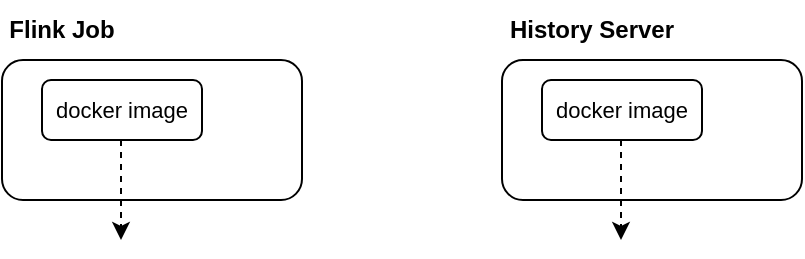<mxfile version="25.0.2">
  <diagram name="第 1 页" id="-FbAia8WSYr06w0ILtUZ">
    <mxGraphModel dx="1834" dy="854" grid="1" gridSize="10" guides="1" tooltips="1" connect="1" arrows="1" fold="1" page="0" pageScale="1" pageWidth="827" pageHeight="1169" math="0" shadow="0">
      <root>
        <mxCell id="0" />
        <mxCell id="1" parent="0" />
        <mxCell id="jBPGGYS9Et9UzBAlIWRX-1" value="" style="rounded=1;whiteSpace=wrap;html=1;" vertex="1" parent="1">
          <mxGeometry x="-10" y="160" width="150" height="70" as="geometry" />
        </mxCell>
        <mxCell id="jBPGGYS9Et9UzBAlIWRX-2" value="" style="rounded=1;whiteSpace=wrap;html=1;" vertex="1" parent="1">
          <mxGeometry x="240" y="160" width="150" height="70" as="geometry" />
        </mxCell>
        <mxCell id="jBPGGYS9Et9UzBAlIWRX-3" value="Flink Job" style="text;html=1;align=center;verticalAlign=middle;whiteSpace=wrap;rounded=0;fontStyle=1" vertex="1" parent="1">
          <mxGeometry x="-10" y="130" width="60" height="30" as="geometry" />
        </mxCell>
        <mxCell id="jBPGGYS9Et9UzBAlIWRX-4" value="History Server" style="text;html=1;align=center;verticalAlign=middle;whiteSpace=wrap;rounded=0;fontStyle=1" vertex="1" parent="1">
          <mxGeometry x="240" y="130" width="90" height="30" as="geometry" />
        </mxCell>
        <mxCell id="jBPGGYS9Et9UzBAlIWRX-5" value="docker image" style="rounded=1;whiteSpace=wrap;html=1;fontSize=11;" vertex="1" parent="1">
          <mxGeometry x="10" y="170" width="80" height="30" as="geometry" />
        </mxCell>
        <mxCell id="jBPGGYS9Et9UzBAlIWRX-6" value="docker image" style="rounded=1;whiteSpace=wrap;html=1;fontSize=11;" vertex="1" parent="1">
          <mxGeometry x="260" y="170" width="80" height="30" as="geometry" />
        </mxCell>
        <mxCell id="jBPGGYS9Et9UzBAlIWRX-7" value="" style="endArrow=classic;html=1;rounded=0;dashed=1;" edge="1" parent="1">
          <mxGeometry width="50" height="50" relative="1" as="geometry">
            <mxPoint x="49.5" y="200" as="sourcePoint" />
            <mxPoint x="49.5" y="250" as="targetPoint" />
          </mxGeometry>
        </mxCell>
        <mxCell id="jBPGGYS9Et9UzBAlIWRX-8" value="" style="endArrow=classic;html=1;rounded=0;dashed=1;" edge="1" parent="1">
          <mxGeometry width="50" height="50" relative="1" as="geometry">
            <mxPoint x="299.5" y="200" as="sourcePoint" />
            <mxPoint x="299.5" y="250" as="targetPoint" />
          </mxGeometry>
        </mxCell>
      </root>
    </mxGraphModel>
  </diagram>
</mxfile>
